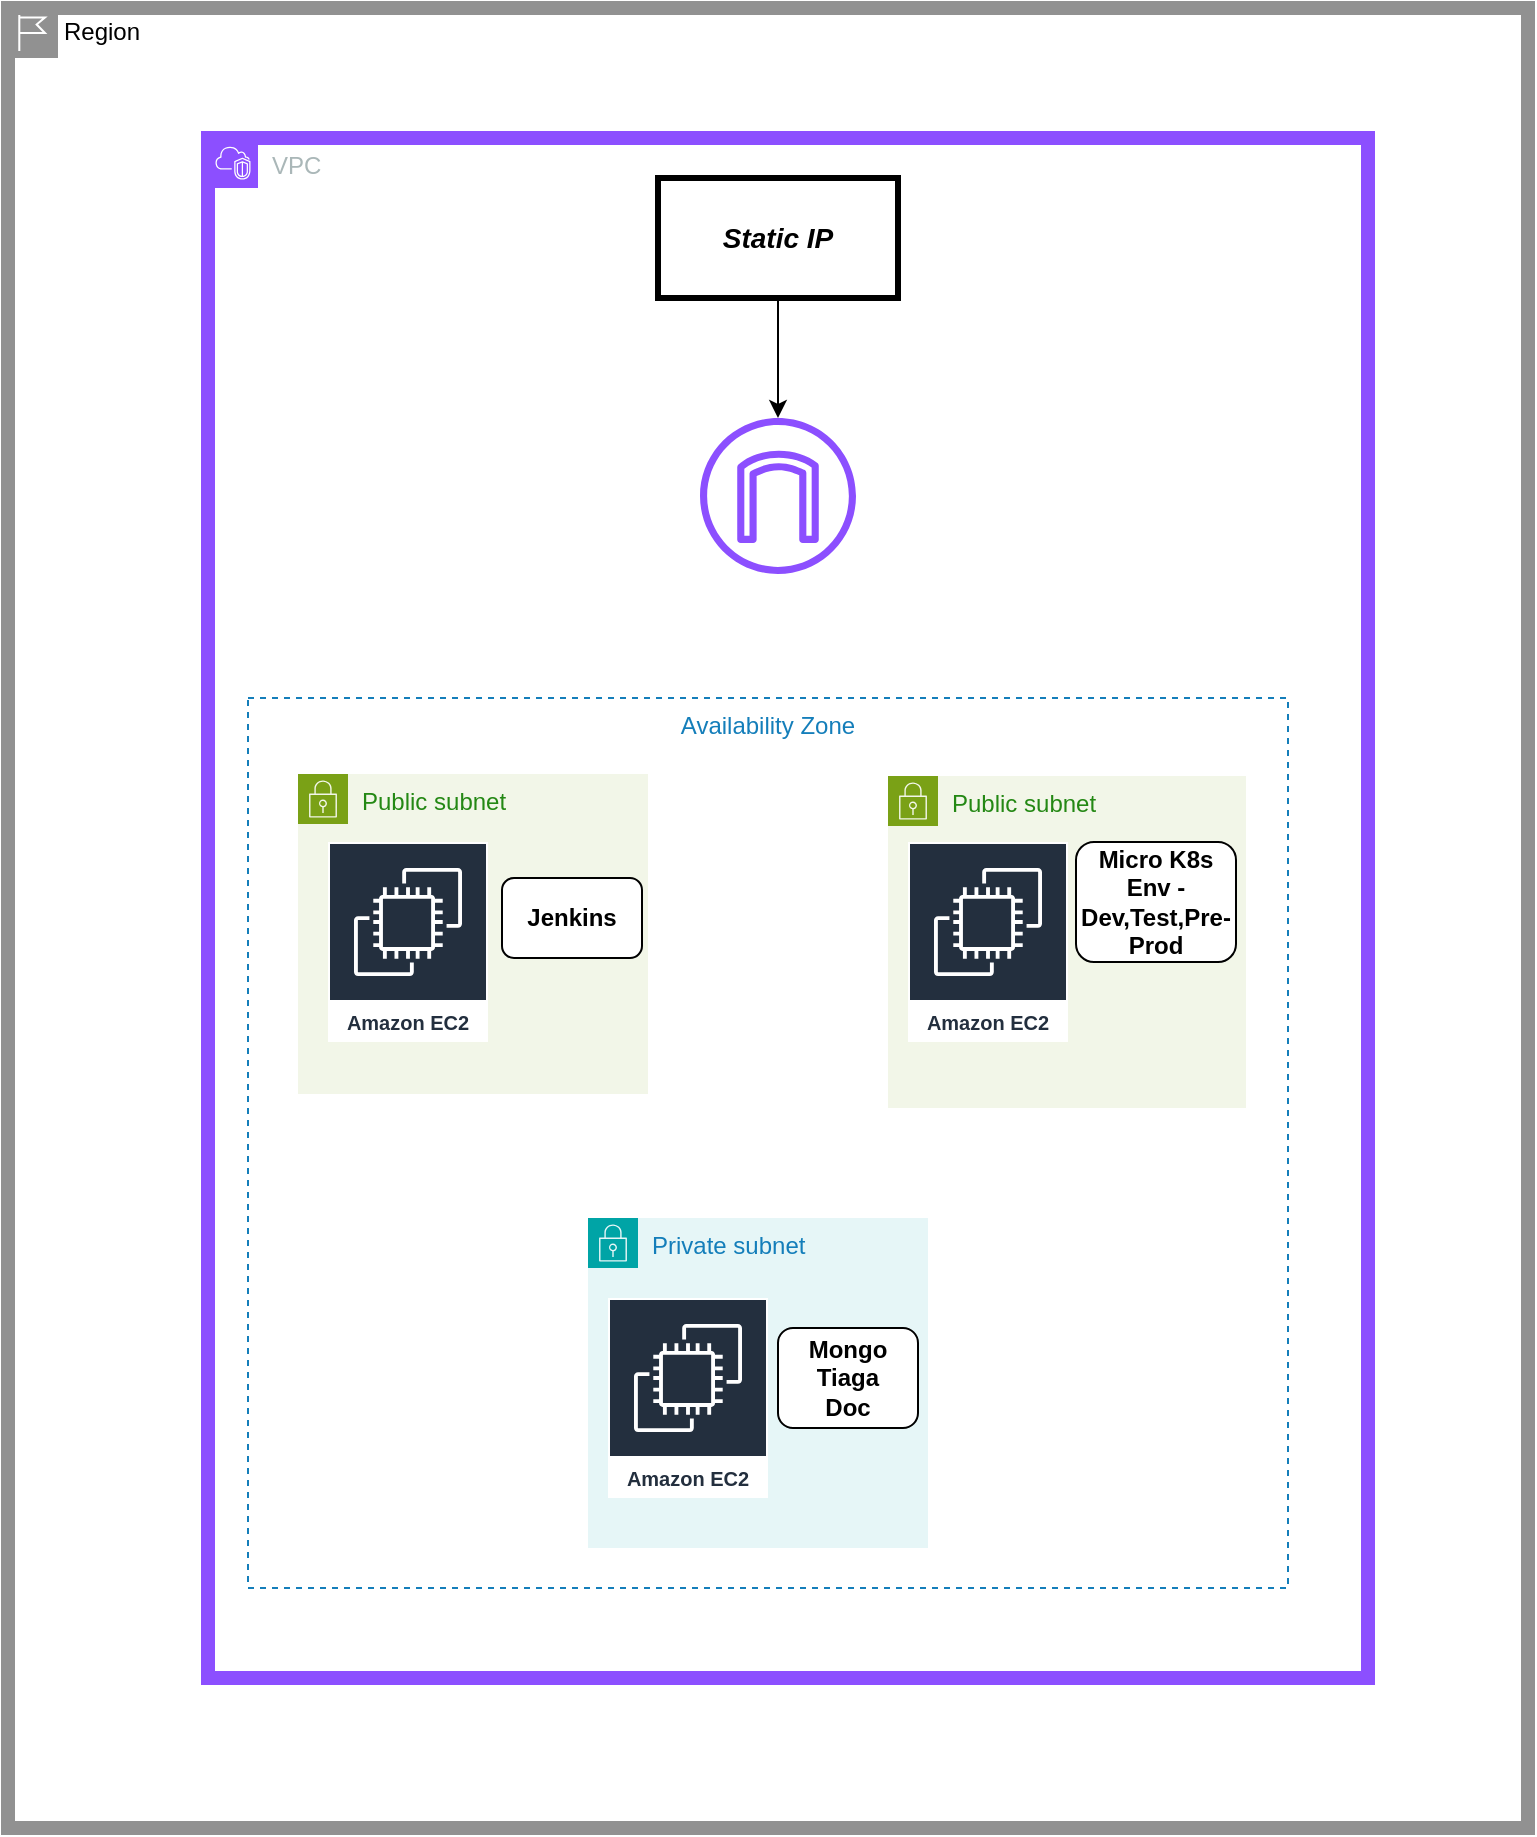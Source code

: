 <mxfile version="24.7.16">
  <diagram name="Page-1" id="GMamfHW5jXmlBtCNzQ31">
    <mxGraphModel dx="1368" dy="788" grid="1" gridSize="10" guides="1" tooltips="1" connect="1" arrows="1" fold="1" page="1" pageScale="1" pageWidth="850" pageHeight="1100" math="0" shadow="0">
      <root>
        <mxCell id="0" />
        <mxCell id="1" parent="0" />
        <mxCell id="xztRVXSVyiQzyeh7jRuF-31" value="Public subnet" style="points=[[0,0],[0.25,0],[0.5,0],[0.75,0],[1,0],[1,0.25],[1,0.5],[1,0.75],[1,1],[0.75,1],[0.5,1],[0.25,1],[0,1],[0,0.75],[0,0.5],[0,0.25]];outlineConnect=0;gradientColor=none;html=1;whiteSpace=wrap;fontSize=12;fontStyle=0;container=1;pointerEvents=0;collapsible=0;recursiveResize=0;shape=mxgraph.aws4.group;grIcon=mxgraph.aws4.group_security_group;grStroke=0;strokeColor=#7AA116;fillColor=#F2F6E8;verticalAlign=top;align=left;spacingLeft=30;fontColor=#248814;dashed=0;" vertex="1" parent="1">
          <mxGeometry x="185" y="478" width="175" height="160" as="geometry" />
        </mxCell>
        <mxCell id="xztRVXSVyiQzyeh7jRuF-3" value="Region" style="shape=mxgraph.ibm.box;prType=region;fontStyle=0;verticalAlign=top;align=left;spacingLeft=32;spacingTop=4;fillColor=none;rounded=0;whiteSpace=wrap;html=1;strokeColor=#919191;strokeWidth=7;dashed=0;container=1;spacing=-4;collapsible=0;expand=0;recursiveResize=0;" vertex="1" parent="1">
          <mxGeometry x="40" y="95" width="760" height="910" as="geometry" />
        </mxCell>
        <mxCell id="xztRVXSVyiQzyeh7jRuF-47" value="Private subnet" style="points=[[0,0],[0.25,0],[0.5,0],[0.75,0],[1,0],[1,0.25],[1,0.5],[1,0.75],[1,1],[0.75,1],[0.5,1],[0.25,1],[0,1],[0,0.75],[0,0.5],[0,0.25]];outlineConnect=0;gradientColor=none;html=1;whiteSpace=wrap;fontSize=12;fontStyle=0;container=1;pointerEvents=0;collapsible=0;recursiveResize=0;shape=mxgraph.aws4.group;grIcon=mxgraph.aws4.group_security_group;grStroke=0;strokeColor=#00A4A6;fillColor=#E6F6F7;verticalAlign=top;align=left;spacingLeft=30;fontColor=#147EBA;dashed=0;" vertex="1" parent="xztRVXSVyiQzyeh7jRuF-3">
          <mxGeometry x="290" y="605" width="170" height="165" as="geometry" />
        </mxCell>
        <mxCell id="xztRVXSVyiQzyeh7jRuF-46" value="Amazon EC2" style="sketch=0;outlineConnect=0;fontColor=#232F3E;gradientColor=none;strokeColor=#ffffff;fillColor=#232F3E;dashed=0;verticalLabelPosition=middle;verticalAlign=bottom;align=center;html=1;whiteSpace=wrap;fontSize=10;fontStyle=1;spacing=3;shape=mxgraph.aws4.productIcon;prIcon=mxgraph.aws4.ec2;" vertex="1" parent="xztRVXSVyiQzyeh7jRuF-3">
          <mxGeometry x="300" y="645" width="80" height="100" as="geometry" />
        </mxCell>
        <mxCell id="xztRVXSVyiQzyeh7jRuF-8" value="&lt;b&gt;&lt;font style=&quot;font-size: 14px;&quot;&gt;&lt;i&gt;Static IP&lt;/i&gt;&lt;/font&gt;&lt;/b&gt;" style="rounded=0;whiteSpace=wrap;html=1;strokeWidth=3;" vertex="1" parent="xztRVXSVyiQzyeh7jRuF-3">
          <mxGeometry x="325" y="85" width="120" height="60" as="geometry" />
        </mxCell>
        <mxCell id="xztRVXSVyiQzyeh7jRuF-9" value="" style="sketch=0;outlineConnect=0;fontColor=#232F3E;gradientColor=none;fillColor=#8C4FFF;strokeColor=none;dashed=0;verticalLabelPosition=bottom;verticalAlign=top;align=center;html=1;fontSize=12;fontStyle=0;aspect=fixed;pointerEvents=1;shape=mxgraph.aws4.internet_gateway;" vertex="1" parent="xztRVXSVyiQzyeh7jRuF-3">
          <mxGeometry x="346" y="205" width="78" height="78" as="geometry" />
        </mxCell>
        <mxCell id="xztRVXSVyiQzyeh7jRuF-12" value="" style="endArrow=classic;html=1;rounded=0;exitX=0.5;exitY=1;exitDx=0;exitDy=0;" edge="1" parent="xztRVXSVyiQzyeh7jRuF-3" source="xztRVXSVyiQzyeh7jRuF-8">
          <mxGeometry width="50" height="50" relative="1" as="geometry">
            <mxPoint x="355" y="205" as="sourcePoint" />
            <mxPoint x="385" y="205" as="targetPoint" />
          </mxGeometry>
        </mxCell>
        <mxCell id="xztRVXSVyiQzyeh7jRuF-34" value="Amazon EC2" style="sketch=0;outlineConnect=0;fontColor=#232F3E;gradientColor=none;strokeColor=#ffffff;fillColor=#232F3E;dashed=0;verticalLabelPosition=middle;verticalAlign=bottom;align=center;html=1;whiteSpace=wrap;fontSize=10;fontStyle=1;spacing=3;shape=mxgraph.aws4.productIcon;prIcon=mxgraph.aws4.ec2;" vertex="1" parent="xztRVXSVyiQzyeh7jRuF-3">
          <mxGeometry x="160" y="417" width="80" height="100" as="geometry" />
        </mxCell>
        <mxCell id="xztRVXSVyiQzyeh7jRuF-30" value="Public subnet" style="points=[[0,0],[0.25,0],[0.5,0],[0.75,0],[1,0],[1,0.25],[1,0.5],[1,0.75],[1,1],[0.75,1],[0.5,1],[0.25,1],[0,1],[0,0.75],[0,0.5],[0,0.25]];outlineConnect=0;gradientColor=none;html=1;whiteSpace=wrap;fontSize=12;fontStyle=0;container=1;pointerEvents=0;collapsible=0;recursiveResize=0;shape=mxgraph.aws4.group;grIcon=mxgraph.aws4.group_security_group;grStroke=0;strokeColor=#7AA116;fillColor=#F2F6E8;verticalAlign=top;align=left;spacingLeft=30;fontColor=#248814;dashed=0;" vertex="1" parent="xztRVXSVyiQzyeh7jRuF-3">
          <mxGeometry x="440" y="384" width="179" height="166" as="geometry" />
        </mxCell>
        <mxCell id="xztRVXSVyiQzyeh7jRuF-36" value="Amazon EC2" style="sketch=0;outlineConnect=0;fontColor=#232F3E;gradientColor=none;strokeColor=#ffffff;fillColor=#232F3E;dashed=0;verticalLabelPosition=middle;verticalAlign=bottom;align=center;html=1;whiteSpace=wrap;fontSize=10;fontStyle=1;spacing=3;shape=mxgraph.aws4.productIcon;prIcon=mxgraph.aws4.ec2;" vertex="1" parent="xztRVXSVyiQzyeh7jRuF-3">
          <mxGeometry x="450" y="417" width="80" height="100" as="geometry" />
        </mxCell>
        <mxCell id="xztRVXSVyiQzyeh7jRuF-37" value="&lt;div&gt;&lt;b&gt;Micro K8s&lt;/b&gt;&lt;/div&gt;&lt;b&gt;Env - Dev,Test,Pre-Prod&lt;/b&gt;" style="rounded=1;whiteSpace=wrap;html=1;" vertex="1" parent="xztRVXSVyiQzyeh7jRuF-3">
          <mxGeometry x="534" y="417" width="80" height="60" as="geometry" />
        </mxCell>
        <mxCell id="xztRVXSVyiQzyeh7jRuF-48" value="Availability Zone" style="fillColor=none;strokeColor=#147EBA;dashed=1;verticalAlign=top;fontStyle=0;fontColor=#147EBA;whiteSpace=wrap;html=1;" vertex="1" parent="xztRVXSVyiQzyeh7jRuF-3">
          <mxGeometry x="120" y="345" width="520" height="445" as="geometry" />
        </mxCell>
        <mxCell id="xztRVXSVyiQzyeh7jRuF-49" value="&lt;b&gt;Mongo&lt;/b&gt;&lt;div&gt;&lt;b&gt;Tiaga&lt;/b&gt;&lt;/div&gt;&lt;div&gt;&lt;b&gt;Doc&lt;/b&gt;&lt;/div&gt;" style="rounded=1;whiteSpace=wrap;html=1;" vertex="1" parent="xztRVXSVyiQzyeh7jRuF-3">
          <mxGeometry x="385" y="660" width="70" height="50" as="geometry" />
        </mxCell>
        <mxCell id="xztRVXSVyiQzyeh7jRuF-4" value="VPC" style="points=[[0,0],[0.25,0],[0.5,0],[0.75,0],[1,0],[1,0.25],[1,0.5],[1,0.75],[1,1],[0.75,1],[0.5,1],[0.25,1],[0,1],[0,0.75],[0,0.5],[0,0.25]];outlineConnect=0;gradientColor=none;html=1;whiteSpace=wrap;fontSize=12;fontStyle=0;container=1;pointerEvents=0;collapsible=0;recursiveResize=0;shape=mxgraph.aws4.group;grIcon=mxgraph.aws4.group_vpc2;strokeColor=#8C4FFF;fillColor=none;verticalAlign=top;align=left;spacingLeft=30;fontColor=#AAB7B8;dashed=0;strokeWidth=7;" vertex="1" parent="1">
          <mxGeometry x="140" y="160" width="580" height="770" as="geometry" />
        </mxCell>
        <mxCell id="xztRVXSVyiQzyeh7jRuF-35" value="&lt;b&gt;Jenkins&lt;/b&gt;" style="rounded=1;whiteSpace=wrap;html=1;" vertex="1" parent="xztRVXSVyiQzyeh7jRuF-4">
          <mxGeometry x="147" y="370" width="70" height="40" as="geometry" />
        </mxCell>
      </root>
    </mxGraphModel>
  </diagram>
</mxfile>
